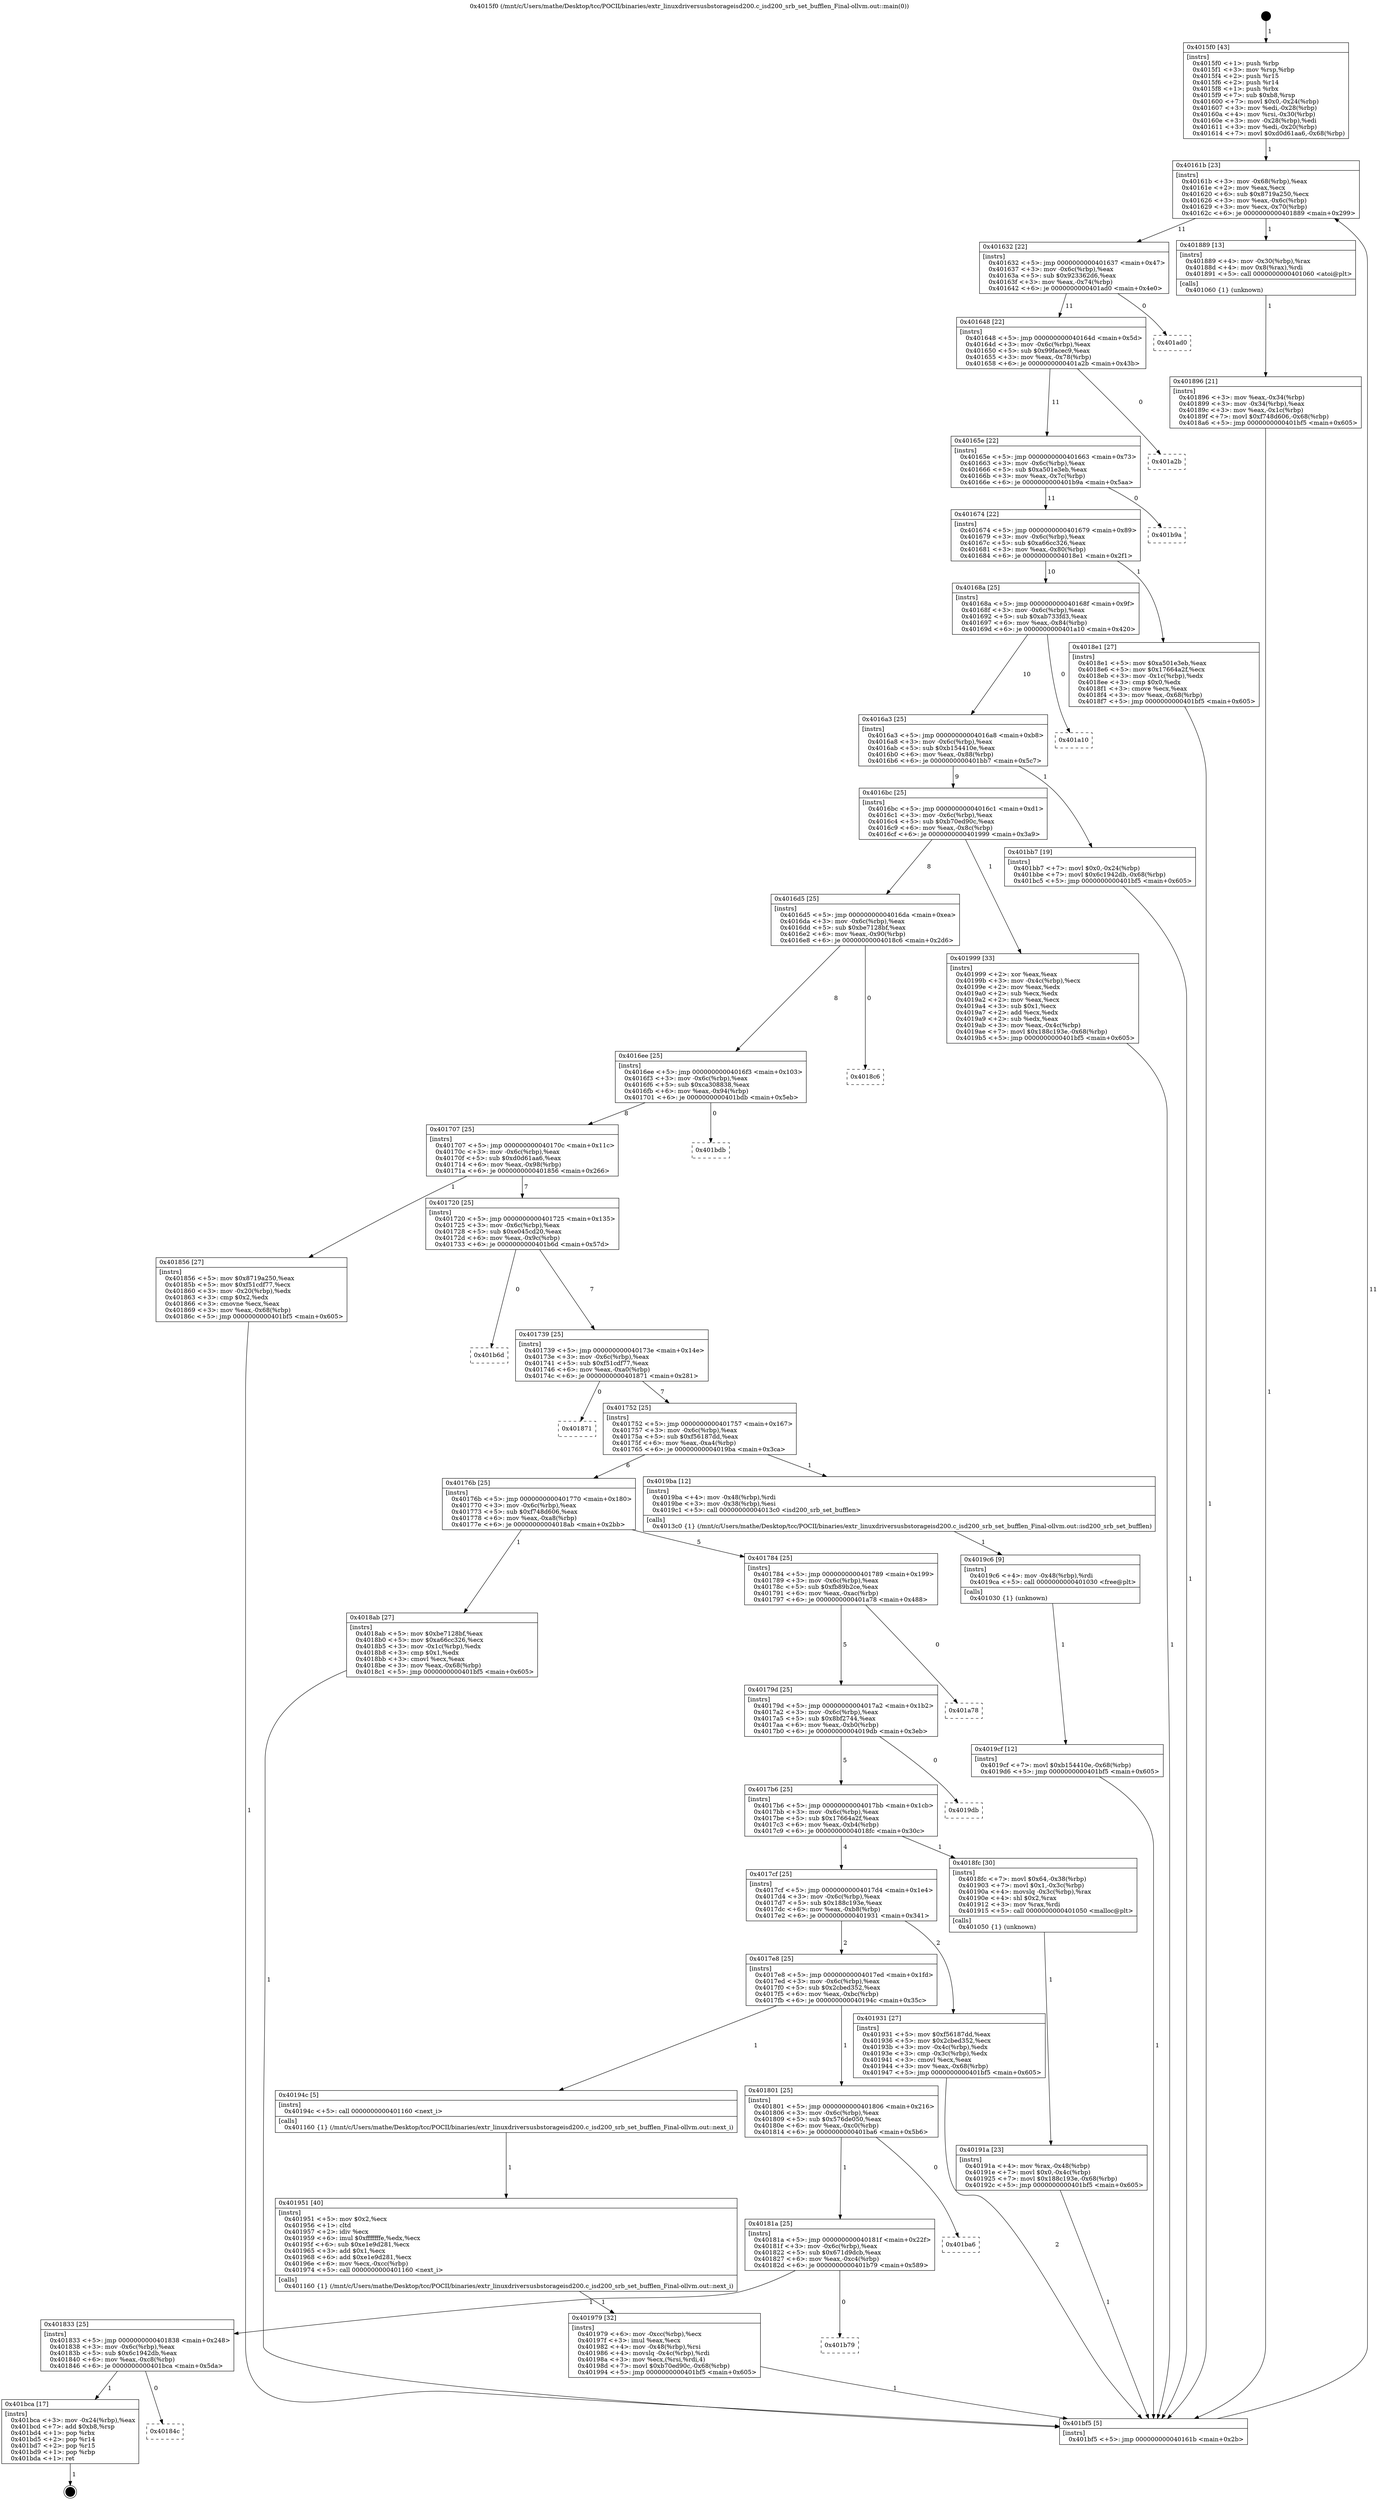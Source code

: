 digraph "0x4015f0" {
  label = "0x4015f0 (/mnt/c/Users/mathe/Desktop/tcc/POCII/binaries/extr_linuxdriversusbstorageisd200.c_isd200_srb_set_bufflen_Final-ollvm.out::main(0))"
  labelloc = "t"
  node[shape=record]

  Entry [label="",width=0.3,height=0.3,shape=circle,fillcolor=black,style=filled]
  "0x40161b" [label="{
     0x40161b [23]\l
     | [instrs]\l
     &nbsp;&nbsp;0x40161b \<+3\>: mov -0x68(%rbp),%eax\l
     &nbsp;&nbsp;0x40161e \<+2\>: mov %eax,%ecx\l
     &nbsp;&nbsp;0x401620 \<+6\>: sub $0x8719a250,%ecx\l
     &nbsp;&nbsp;0x401626 \<+3\>: mov %eax,-0x6c(%rbp)\l
     &nbsp;&nbsp;0x401629 \<+3\>: mov %ecx,-0x70(%rbp)\l
     &nbsp;&nbsp;0x40162c \<+6\>: je 0000000000401889 \<main+0x299\>\l
  }"]
  "0x401889" [label="{
     0x401889 [13]\l
     | [instrs]\l
     &nbsp;&nbsp;0x401889 \<+4\>: mov -0x30(%rbp),%rax\l
     &nbsp;&nbsp;0x40188d \<+4\>: mov 0x8(%rax),%rdi\l
     &nbsp;&nbsp;0x401891 \<+5\>: call 0000000000401060 \<atoi@plt\>\l
     | [calls]\l
     &nbsp;&nbsp;0x401060 \{1\} (unknown)\l
  }"]
  "0x401632" [label="{
     0x401632 [22]\l
     | [instrs]\l
     &nbsp;&nbsp;0x401632 \<+5\>: jmp 0000000000401637 \<main+0x47\>\l
     &nbsp;&nbsp;0x401637 \<+3\>: mov -0x6c(%rbp),%eax\l
     &nbsp;&nbsp;0x40163a \<+5\>: sub $0x923362d6,%eax\l
     &nbsp;&nbsp;0x40163f \<+3\>: mov %eax,-0x74(%rbp)\l
     &nbsp;&nbsp;0x401642 \<+6\>: je 0000000000401ad0 \<main+0x4e0\>\l
  }"]
  Exit [label="",width=0.3,height=0.3,shape=circle,fillcolor=black,style=filled,peripheries=2]
  "0x401ad0" [label="{
     0x401ad0\l
  }", style=dashed]
  "0x401648" [label="{
     0x401648 [22]\l
     | [instrs]\l
     &nbsp;&nbsp;0x401648 \<+5\>: jmp 000000000040164d \<main+0x5d\>\l
     &nbsp;&nbsp;0x40164d \<+3\>: mov -0x6c(%rbp),%eax\l
     &nbsp;&nbsp;0x401650 \<+5\>: sub $0x99facec9,%eax\l
     &nbsp;&nbsp;0x401655 \<+3\>: mov %eax,-0x78(%rbp)\l
     &nbsp;&nbsp;0x401658 \<+6\>: je 0000000000401a2b \<main+0x43b\>\l
  }"]
  "0x40184c" [label="{
     0x40184c\l
  }", style=dashed]
  "0x401a2b" [label="{
     0x401a2b\l
  }", style=dashed]
  "0x40165e" [label="{
     0x40165e [22]\l
     | [instrs]\l
     &nbsp;&nbsp;0x40165e \<+5\>: jmp 0000000000401663 \<main+0x73\>\l
     &nbsp;&nbsp;0x401663 \<+3\>: mov -0x6c(%rbp),%eax\l
     &nbsp;&nbsp;0x401666 \<+5\>: sub $0xa501e3eb,%eax\l
     &nbsp;&nbsp;0x40166b \<+3\>: mov %eax,-0x7c(%rbp)\l
     &nbsp;&nbsp;0x40166e \<+6\>: je 0000000000401b9a \<main+0x5aa\>\l
  }"]
  "0x401bca" [label="{
     0x401bca [17]\l
     | [instrs]\l
     &nbsp;&nbsp;0x401bca \<+3\>: mov -0x24(%rbp),%eax\l
     &nbsp;&nbsp;0x401bcd \<+7\>: add $0xb8,%rsp\l
     &nbsp;&nbsp;0x401bd4 \<+1\>: pop %rbx\l
     &nbsp;&nbsp;0x401bd5 \<+2\>: pop %r14\l
     &nbsp;&nbsp;0x401bd7 \<+2\>: pop %r15\l
     &nbsp;&nbsp;0x401bd9 \<+1\>: pop %rbp\l
     &nbsp;&nbsp;0x401bda \<+1\>: ret\l
  }"]
  "0x401b9a" [label="{
     0x401b9a\l
  }", style=dashed]
  "0x401674" [label="{
     0x401674 [22]\l
     | [instrs]\l
     &nbsp;&nbsp;0x401674 \<+5\>: jmp 0000000000401679 \<main+0x89\>\l
     &nbsp;&nbsp;0x401679 \<+3\>: mov -0x6c(%rbp),%eax\l
     &nbsp;&nbsp;0x40167c \<+5\>: sub $0xa66cc326,%eax\l
     &nbsp;&nbsp;0x401681 \<+3\>: mov %eax,-0x80(%rbp)\l
     &nbsp;&nbsp;0x401684 \<+6\>: je 00000000004018e1 \<main+0x2f1\>\l
  }"]
  "0x401833" [label="{
     0x401833 [25]\l
     | [instrs]\l
     &nbsp;&nbsp;0x401833 \<+5\>: jmp 0000000000401838 \<main+0x248\>\l
     &nbsp;&nbsp;0x401838 \<+3\>: mov -0x6c(%rbp),%eax\l
     &nbsp;&nbsp;0x40183b \<+5\>: sub $0x6c1942db,%eax\l
     &nbsp;&nbsp;0x401840 \<+6\>: mov %eax,-0xc8(%rbp)\l
     &nbsp;&nbsp;0x401846 \<+6\>: je 0000000000401bca \<main+0x5da\>\l
  }"]
  "0x4018e1" [label="{
     0x4018e1 [27]\l
     | [instrs]\l
     &nbsp;&nbsp;0x4018e1 \<+5\>: mov $0xa501e3eb,%eax\l
     &nbsp;&nbsp;0x4018e6 \<+5\>: mov $0x17664a2f,%ecx\l
     &nbsp;&nbsp;0x4018eb \<+3\>: mov -0x1c(%rbp),%edx\l
     &nbsp;&nbsp;0x4018ee \<+3\>: cmp $0x0,%edx\l
     &nbsp;&nbsp;0x4018f1 \<+3\>: cmove %ecx,%eax\l
     &nbsp;&nbsp;0x4018f4 \<+3\>: mov %eax,-0x68(%rbp)\l
     &nbsp;&nbsp;0x4018f7 \<+5\>: jmp 0000000000401bf5 \<main+0x605\>\l
  }"]
  "0x40168a" [label="{
     0x40168a [25]\l
     | [instrs]\l
     &nbsp;&nbsp;0x40168a \<+5\>: jmp 000000000040168f \<main+0x9f\>\l
     &nbsp;&nbsp;0x40168f \<+3\>: mov -0x6c(%rbp),%eax\l
     &nbsp;&nbsp;0x401692 \<+5\>: sub $0xab733fd3,%eax\l
     &nbsp;&nbsp;0x401697 \<+6\>: mov %eax,-0x84(%rbp)\l
     &nbsp;&nbsp;0x40169d \<+6\>: je 0000000000401a10 \<main+0x420\>\l
  }"]
  "0x401b79" [label="{
     0x401b79\l
  }", style=dashed]
  "0x401a10" [label="{
     0x401a10\l
  }", style=dashed]
  "0x4016a3" [label="{
     0x4016a3 [25]\l
     | [instrs]\l
     &nbsp;&nbsp;0x4016a3 \<+5\>: jmp 00000000004016a8 \<main+0xb8\>\l
     &nbsp;&nbsp;0x4016a8 \<+3\>: mov -0x6c(%rbp),%eax\l
     &nbsp;&nbsp;0x4016ab \<+5\>: sub $0xb154410e,%eax\l
     &nbsp;&nbsp;0x4016b0 \<+6\>: mov %eax,-0x88(%rbp)\l
     &nbsp;&nbsp;0x4016b6 \<+6\>: je 0000000000401bb7 \<main+0x5c7\>\l
  }"]
  "0x40181a" [label="{
     0x40181a [25]\l
     | [instrs]\l
     &nbsp;&nbsp;0x40181a \<+5\>: jmp 000000000040181f \<main+0x22f\>\l
     &nbsp;&nbsp;0x40181f \<+3\>: mov -0x6c(%rbp),%eax\l
     &nbsp;&nbsp;0x401822 \<+5\>: sub $0x671d9dcb,%eax\l
     &nbsp;&nbsp;0x401827 \<+6\>: mov %eax,-0xc4(%rbp)\l
     &nbsp;&nbsp;0x40182d \<+6\>: je 0000000000401b79 \<main+0x589\>\l
  }"]
  "0x401bb7" [label="{
     0x401bb7 [19]\l
     | [instrs]\l
     &nbsp;&nbsp;0x401bb7 \<+7\>: movl $0x0,-0x24(%rbp)\l
     &nbsp;&nbsp;0x401bbe \<+7\>: movl $0x6c1942db,-0x68(%rbp)\l
     &nbsp;&nbsp;0x401bc5 \<+5\>: jmp 0000000000401bf5 \<main+0x605\>\l
  }"]
  "0x4016bc" [label="{
     0x4016bc [25]\l
     | [instrs]\l
     &nbsp;&nbsp;0x4016bc \<+5\>: jmp 00000000004016c1 \<main+0xd1\>\l
     &nbsp;&nbsp;0x4016c1 \<+3\>: mov -0x6c(%rbp),%eax\l
     &nbsp;&nbsp;0x4016c4 \<+5\>: sub $0xb70ed90c,%eax\l
     &nbsp;&nbsp;0x4016c9 \<+6\>: mov %eax,-0x8c(%rbp)\l
     &nbsp;&nbsp;0x4016cf \<+6\>: je 0000000000401999 \<main+0x3a9\>\l
  }"]
  "0x401ba6" [label="{
     0x401ba6\l
  }", style=dashed]
  "0x401999" [label="{
     0x401999 [33]\l
     | [instrs]\l
     &nbsp;&nbsp;0x401999 \<+2\>: xor %eax,%eax\l
     &nbsp;&nbsp;0x40199b \<+3\>: mov -0x4c(%rbp),%ecx\l
     &nbsp;&nbsp;0x40199e \<+2\>: mov %eax,%edx\l
     &nbsp;&nbsp;0x4019a0 \<+2\>: sub %ecx,%edx\l
     &nbsp;&nbsp;0x4019a2 \<+2\>: mov %eax,%ecx\l
     &nbsp;&nbsp;0x4019a4 \<+3\>: sub $0x1,%ecx\l
     &nbsp;&nbsp;0x4019a7 \<+2\>: add %ecx,%edx\l
     &nbsp;&nbsp;0x4019a9 \<+2\>: sub %edx,%eax\l
     &nbsp;&nbsp;0x4019ab \<+3\>: mov %eax,-0x4c(%rbp)\l
     &nbsp;&nbsp;0x4019ae \<+7\>: movl $0x188c193e,-0x68(%rbp)\l
     &nbsp;&nbsp;0x4019b5 \<+5\>: jmp 0000000000401bf5 \<main+0x605\>\l
  }"]
  "0x4016d5" [label="{
     0x4016d5 [25]\l
     | [instrs]\l
     &nbsp;&nbsp;0x4016d5 \<+5\>: jmp 00000000004016da \<main+0xea\>\l
     &nbsp;&nbsp;0x4016da \<+3\>: mov -0x6c(%rbp),%eax\l
     &nbsp;&nbsp;0x4016dd \<+5\>: sub $0xbe7128bf,%eax\l
     &nbsp;&nbsp;0x4016e2 \<+6\>: mov %eax,-0x90(%rbp)\l
     &nbsp;&nbsp;0x4016e8 \<+6\>: je 00000000004018c6 \<main+0x2d6\>\l
  }"]
  "0x4019cf" [label="{
     0x4019cf [12]\l
     | [instrs]\l
     &nbsp;&nbsp;0x4019cf \<+7\>: movl $0xb154410e,-0x68(%rbp)\l
     &nbsp;&nbsp;0x4019d6 \<+5\>: jmp 0000000000401bf5 \<main+0x605\>\l
  }"]
  "0x4018c6" [label="{
     0x4018c6\l
  }", style=dashed]
  "0x4016ee" [label="{
     0x4016ee [25]\l
     | [instrs]\l
     &nbsp;&nbsp;0x4016ee \<+5\>: jmp 00000000004016f3 \<main+0x103\>\l
     &nbsp;&nbsp;0x4016f3 \<+3\>: mov -0x6c(%rbp),%eax\l
     &nbsp;&nbsp;0x4016f6 \<+5\>: sub $0xca308838,%eax\l
     &nbsp;&nbsp;0x4016fb \<+6\>: mov %eax,-0x94(%rbp)\l
     &nbsp;&nbsp;0x401701 \<+6\>: je 0000000000401bdb \<main+0x5eb\>\l
  }"]
  "0x4019c6" [label="{
     0x4019c6 [9]\l
     | [instrs]\l
     &nbsp;&nbsp;0x4019c6 \<+4\>: mov -0x48(%rbp),%rdi\l
     &nbsp;&nbsp;0x4019ca \<+5\>: call 0000000000401030 \<free@plt\>\l
     | [calls]\l
     &nbsp;&nbsp;0x401030 \{1\} (unknown)\l
  }"]
  "0x401bdb" [label="{
     0x401bdb\l
  }", style=dashed]
  "0x401707" [label="{
     0x401707 [25]\l
     | [instrs]\l
     &nbsp;&nbsp;0x401707 \<+5\>: jmp 000000000040170c \<main+0x11c\>\l
     &nbsp;&nbsp;0x40170c \<+3\>: mov -0x6c(%rbp),%eax\l
     &nbsp;&nbsp;0x40170f \<+5\>: sub $0xd0d61aa6,%eax\l
     &nbsp;&nbsp;0x401714 \<+6\>: mov %eax,-0x98(%rbp)\l
     &nbsp;&nbsp;0x40171a \<+6\>: je 0000000000401856 \<main+0x266\>\l
  }"]
  "0x401979" [label="{
     0x401979 [32]\l
     | [instrs]\l
     &nbsp;&nbsp;0x401979 \<+6\>: mov -0xcc(%rbp),%ecx\l
     &nbsp;&nbsp;0x40197f \<+3\>: imul %eax,%ecx\l
     &nbsp;&nbsp;0x401982 \<+4\>: mov -0x48(%rbp),%rsi\l
     &nbsp;&nbsp;0x401986 \<+4\>: movslq -0x4c(%rbp),%rdi\l
     &nbsp;&nbsp;0x40198a \<+3\>: mov %ecx,(%rsi,%rdi,4)\l
     &nbsp;&nbsp;0x40198d \<+7\>: movl $0xb70ed90c,-0x68(%rbp)\l
     &nbsp;&nbsp;0x401994 \<+5\>: jmp 0000000000401bf5 \<main+0x605\>\l
  }"]
  "0x401856" [label="{
     0x401856 [27]\l
     | [instrs]\l
     &nbsp;&nbsp;0x401856 \<+5\>: mov $0x8719a250,%eax\l
     &nbsp;&nbsp;0x40185b \<+5\>: mov $0xf51cdf77,%ecx\l
     &nbsp;&nbsp;0x401860 \<+3\>: mov -0x20(%rbp),%edx\l
     &nbsp;&nbsp;0x401863 \<+3\>: cmp $0x2,%edx\l
     &nbsp;&nbsp;0x401866 \<+3\>: cmovne %ecx,%eax\l
     &nbsp;&nbsp;0x401869 \<+3\>: mov %eax,-0x68(%rbp)\l
     &nbsp;&nbsp;0x40186c \<+5\>: jmp 0000000000401bf5 \<main+0x605\>\l
  }"]
  "0x401720" [label="{
     0x401720 [25]\l
     | [instrs]\l
     &nbsp;&nbsp;0x401720 \<+5\>: jmp 0000000000401725 \<main+0x135\>\l
     &nbsp;&nbsp;0x401725 \<+3\>: mov -0x6c(%rbp),%eax\l
     &nbsp;&nbsp;0x401728 \<+5\>: sub $0xe045cd20,%eax\l
     &nbsp;&nbsp;0x40172d \<+6\>: mov %eax,-0x9c(%rbp)\l
     &nbsp;&nbsp;0x401733 \<+6\>: je 0000000000401b6d \<main+0x57d\>\l
  }"]
  "0x401bf5" [label="{
     0x401bf5 [5]\l
     | [instrs]\l
     &nbsp;&nbsp;0x401bf5 \<+5\>: jmp 000000000040161b \<main+0x2b\>\l
  }"]
  "0x4015f0" [label="{
     0x4015f0 [43]\l
     | [instrs]\l
     &nbsp;&nbsp;0x4015f0 \<+1\>: push %rbp\l
     &nbsp;&nbsp;0x4015f1 \<+3\>: mov %rsp,%rbp\l
     &nbsp;&nbsp;0x4015f4 \<+2\>: push %r15\l
     &nbsp;&nbsp;0x4015f6 \<+2\>: push %r14\l
     &nbsp;&nbsp;0x4015f8 \<+1\>: push %rbx\l
     &nbsp;&nbsp;0x4015f9 \<+7\>: sub $0xb8,%rsp\l
     &nbsp;&nbsp;0x401600 \<+7\>: movl $0x0,-0x24(%rbp)\l
     &nbsp;&nbsp;0x401607 \<+3\>: mov %edi,-0x28(%rbp)\l
     &nbsp;&nbsp;0x40160a \<+4\>: mov %rsi,-0x30(%rbp)\l
     &nbsp;&nbsp;0x40160e \<+3\>: mov -0x28(%rbp),%edi\l
     &nbsp;&nbsp;0x401611 \<+3\>: mov %edi,-0x20(%rbp)\l
     &nbsp;&nbsp;0x401614 \<+7\>: movl $0xd0d61aa6,-0x68(%rbp)\l
  }"]
  "0x401896" [label="{
     0x401896 [21]\l
     | [instrs]\l
     &nbsp;&nbsp;0x401896 \<+3\>: mov %eax,-0x34(%rbp)\l
     &nbsp;&nbsp;0x401899 \<+3\>: mov -0x34(%rbp),%eax\l
     &nbsp;&nbsp;0x40189c \<+3\>: mov %eax,-0x1c(%rbp)\l
     &nbsp;&nbsp;0x40189f \<+7\>: movl $0xf748d606,-0x68(%rbp)\l
     &nbsp;&nbsp;0x4018a6 \<+5\>: jmp 0000000000401bf5 \<main+0x605\>\l
  }"]
  "0x401951" [label="{
     0x401951 [40]\l
     | [instrs]\l
     &nbsp;&nbsp;0x401951 \<+5\>: mov $0x2,%ecx\l
     &nbsp;&nbsp;0x401956 \<+1\>: cltd\l
     &nbsp;&nbsp;0x401957 \<+2\>: idiv %ecx\l
     &nbsp;&nbsp;0x401959 \<+6\>: imul $0xfffffffe,%edx,%ecx\l
     &nbsp;&nbsp;0x40195f \<+6\>: sub $0xe1e9d281,%ecx\l
     &nbsp;&nbsp;0x401965 \<+3\>: add $0x1,%ecx\l
     &nbsp;&nbsp;0x401968 \<+6\>: add $0xe1e9d281,%ecx\l
     &nbsp;&nbsp;0x40196e \<+6\>: mov %ecx,-0xcc(%rbp)\l
     &nbsp;&nbsp;0x401974 \<+5\>: call 0000000000401160 \<next_i\>\l
     | [calls]\l
     &nbsp;&nbsp;0x401160 \{1\} (/mnt/c/Users/mathe/Desktop/tcc/POCII/binaries/extr_linuxdriversusbstorageisd200.c_isd200_srb_set_bufflen_Final-ollvm.out::next_i)\l
  }"]
  "0x401b6d" [label="{
     0x401b6d\l
  }", style=dashed]
  "0x401739" [label="{
     0x401739 [25]\l
     | [instrs]\l
     &nbsp;&nbsp;0x401739 \<+5\>: jmp 000000000040173e \<main+0x14e\>\l
     &nbsp;&nbsp;0x40173e \<+3\>: mov -0x6c(%rbp),%eax\l
     &nbsp;&nbsp;0x401741 \<+5\>: sub $0xf51cdf77,%eax\l
     &nbsp;&nbsp;0x401746 \<+6\>: mov %eax,-0xa0(%rbp)\l
     &nbsp;&nbsp;0x40174c \<+6\>: je 0000000000401871 \<main+0x281\>\l
  }"]
  "0x401801" [label="{
     0x401801 [25]\l
     | [instrs]\l
     &nbsp;&nbsp;0x401801 \<+5\>: jmp 0000000000401806 \<main+0x216\>\l
     &nbsp;&nbsp;0x401806 \<+3\>: mov -0x6c(%rbp),%eax\l
     &nbsp;&nbsp;0x401809 \<+5\>: sub $0x576de050,%eax\l
     &nbsp;&nbsp;0x40180e \<+6\>: mov %eax,-0xc0(%rbp)\l
     &nbsp;&nbsp;0x401814 \<+6\>: je 0000000000401ba6 \<main+0x5b6\>\l
  }"]
  "0x401871" [label="{
     0x401871\l
  }", style=dashed]
  "0x401752" [label="{
     0x401752 [25]\l
     | [instrs]\l
     &nbsp;&nbsp;0x401752 \<+5\>: jmp 0000000000401757 \<main+0x167\>\l
     &nbsp;&nbsp;0x401757 \<+3\>: mov -0x6c(%rbp),%eax\l
     &nbsp;&nbsp;0x40175a \<+5\>: sub $0xf56187dd,%eax\l
     &nbsp;&nbsp;0x40175f \<+6\>: mov %eax,-0xa4(%rbp)\l
     &nbsp;&nbsp;0x401765 \<+6\>: je 00000000004019ba \<main+0x3ca\>\l
  }"]
  "0x40194c" [label="{
     0x40194c [5]\l
     | [instrs]\l
     &nbsp;&nbsp;0x40194c \<+5\>: call 0000000000401160 \<next_i\>\l
     | [calls]\l
     &nbsp;&nbsp;0x401160 \{1\} (/mnt/c/Users/mathe/Desktop/tcc/POCII/binaries/extr_linuxdriversusbstorageisd200.c_isd200_srb_set_bufflen_Final-ollvm.out::next_i)\l
  }"]
  "0x4019ba" [label="{
     0x4019ba [12]\l
     | [instrs]\l
     &nbsp;&nbsp;0x4019ba \<+4\>: mov -0x48(%rbp),%rdi\l
     &nbsp;&nbsp;0x4019be \<+3\>: mov -0x38(%rbp),%esi\l
     &nbsp;&nbsp;0x4019c1 \<+5\>: call 00000000004013c0 \<isd200_srb_set_bufflen\>\l
     | [calls]\l
     &nbsp;&nbsp;0x4013c0 \{1\} (/mnt/c/Users/mathe/Desktop/tcc/POCII/binaries/extr_linuxdriversusbstorageisd200.c_isd200_srb_set_bufflen_Final-ollvm.out::isd200_srb_set_bufflen)\l
  }"]
  "0x40176b" [label="{
     0x40176b [25]\l
     | [instrs]\l
     &nbsp;&nbsp;0x40176b \<+5\>: jmp 0000000000401770 \<main+0x180\>\l
     &nbsp;&nbsp;0x401770 \<+3\>: mov -0x6c(%rbp),%eax\l
     &nbsp;&nbsp;0x401773 \<+5\>: sub $0xf748d606,%eax\l
     &nbsp;&nbsp;0x401778 \<+6\>: mov %eax,-0xa8(%rbp)\l
     &nbsp;&nbsp;0x40177e \<+6\>: je 00000000004018ab \<main+0x2bb\>\l
  }"]
  "0x4017e8" [label="{
     0x4017e8 [25]\l
     | [instrs]\l
     &nbsp;&nbsp;0x4017e8 \<+5\>: jmp 00000000004017ed \<main+0x1fd\>\l
     &nbsp;&nbsp;0x4017ed \<+3\>: mov -0x6c(%rbp),%eax\l
     &nbsp;&nbsp;0x4017f0 \<+5\>: sub $0x2cbed352,%eax\l
     &nbsp;&nbsp;0x4017f5 \<+6\>: mov %eax,-0xbc(%rbp)\l
     &nbsp;&nbsp;0x4017fb \<+6\>: je 000000000040194c \<main+0x35c\>\l
  }"]
  "0x4018ab" [label="{
     0x4018ab [27]\l
     | [instrs]\l
     &nbsp;&nbsp;0x4018ab \<+5\>: mov $0xbe7128bf,%eax\l
     &nbsp;&nbsp;0x4018b0 \<+5\>: mov $0xa66cc326,%ecx\l
     &nbsp;&nbsp;0x4018b5 \<+3\>: mov -0x1c(%rbp),%edx\l
     &nbsp;&nbsp;0x4018b8 \<+3\>: cmp $0x1,%edx\l
     &nbsp;&nbsp;0x4018bb \<+3\>: cmovl %ecx,%eax\l
     &nbsp;&nbsp;0x4018be \<+3\>: mov %eax,-0x68(%rbp)\l
     &nbsp;&nbsp;0x4018c1 \<+5\>: jmp 0000000000401bf5 \<main+0x605\>\l
  }"]
  "0x401784" [label="{
     0x401784 [25]\l
     | [instrs]\l
     &nbsp;&nbsp;0x401784 \<+5\>: jmp 0000000000401789 \<main+0x199\>\l
     &nbsp;&nbsp;0x401789 \<+3\>: mov -0x6c(%rbp),%eax\l
     &nbsp;&nbsp;0x40178c \<+5\>: sub $0xfb89b2ce,%eax\l
     &nbsp;&nbsp;0x401791 \<+6\>: mov %eax,-0xac(%rbp)\l
     &nbsp;&nbsp;0x401797 \<+6\>: je 0000000000401a78 \<main+0x488\>\l
  }"]
  "0x401931" [label="{
     0x401931 [27]\l
     | [instrs]\l
     &nbsp;&nbsp;0x401931 \<+5\>: mov $0xf56187dd,%eax\l
     &nbsp;&nbsp;0x401936 \<+5\>: mov $0x2cbed352,%ecx\l
     &nbsp;&nbsp;0x40193b \<+3\>: mov -0x4c(%rbp),%edx\l
     &nbsp;&nbsp;0x40193e \<+3\>: cmp -0x3c(%rbp),%edx\l
     &nbsp;&nbsp;0x401941 \<+3\>: cmovl %ecx,%eax\l
     &nbsp;&nbsp;0x401944 \<+3\>: mov %eax,-0x68(%rbp)\l
     &nbsp;&nbsp;0x401947 \<+5\>: jmp 0000000000401bf5 \<main+0x605\>\l
  }"]
  "0x401a78" [label="{
     0x401a78\l
  }", style=dashed]
  "0x40179d" [label="{
     0x40179d [25]\l
     | [instrs]\l
     &nbsp;&nbsp;0x40179d \<+5\>: jmp 00000000004017a2 \<main+0x1b2\>\l
     &nbsp;&nbsp;0x4017a2 \<+3\>: mov -0x6c(%rbp),%eax\l
     &nbsp;&nbsp;0x4017a5 \<+5\>: sub $0x8bf2744,%eax\l
     &nbsp;&nbsp;0x4017aa \<+6\>: mov %eax,-0xb0(%rbp)\l
     &nbsp;&nbsp;0x4017b0 \<+6\>: je 00000000004019db \<main+0x3eb\>\l
  }"]
  "0x40191a" [label="{
     0x40191a [23]\l
     | [instrs]\l
     &nbsp;&nbsp;0x40191a \<+4\>: mov %rax,-0x48(%rbp)\l
     &nbsp;&nbsp;0x40191e \<+7\>: movl $0x0,-0x4c(%rbp)\l
     &nbsp;&nbsp;0x401925 \<+7\>: movl $0x188c193e,-0x68(%rbp)\l
     &nbsp;&nbsp;0x40192c \<+5\>: jmp 0000000000401bf5 \<main+0x605\>\l
  }"]
  "0x4019db" [label="{
     0x4019db\l
  }", style=dashed]
  "0x4017b6" [label="{
     0x4017b6 [25]\l
     | [instrs]\l
     &nbsp;&nbsp;0x4017b6 \<+5\>: jmp 00000000004017bb \<main+0x1cb\>\l
     &nbsp;&nbsp;0x4017bb \<+3\>: mov -0x6c(%rbp),%eax\l
     &nbsp;&nbsp;0x4017be \<+5\>: sub $0x17664a2f,%eax\l
     &nbsp;&nbsp;0x4017c3 \<+6\>: mov %eax,-0xb4(%rbp)\l
     &nbsp;&nbsp;0x4017c9 \<+6\>: je 00000000004018fc \<main+0x30c\>\l
  }"]
  "0x4017cf" [label="{
     0x4017cf [25]\l
     | [instrs]\l
     &nbsp;&nbsp;0x4017cf \<+5\>: jmp 00000000004017d4 \<main+0x1e4\>\l
     &nbsp;&nbsp;0x4017d4 \<+3\>: mov -0x6c(%rbp),%eax\l
     &nbsp;&nbsp;0x4017d7 \<+5\>: sub $0x188c193e,%eax\l
     &nbsp;&nbsp;0x4017dc \<+6\>: mov %eax,-0xb8(%rbp)\l
     &nbsp;&nbsp;0x4017e2 \<+6\>: je 0000000000401931 \<main+0x341\>\l
  }"]
  "0x4018fc" [label="{
     0x4018fc [30]\l
     | [instrs]\l
     &nbsp;&nbsp;0x4018fc \<+7\>: movl $0x64,-0x38(%rbp)\l
     &nbsp;&nbsp;0x401903 \<+7\>: movl $0x1,-0x3c(%rbp)\l
     &nbsp;&nbsp;0x40190a \<+4\>: movslq -0x3c(%rbp),%rax\l
     &nbsp;&nbsp;0x40190e \<+4\>: shl $0x2,%rax\l
     &nbsp;&nbsp;0x401912 \<+3\>: mov %rax,%rdi\l
     &nbsp;&nbsp;0x401915 \<+5\>: call 0000000000401050 \<malloc@plt\>\l
     | [calls]\l
     &nbsp;&nbsp;0x401050 \{1\} (unknown)\l
  }"]
  Entry -> "0x4015f0" [label=" 1"]
  "0x40161b" -> "0x401889" [label=" 1"]
  "0x40161b" -> "0x401632" [label=" 11"]
  "0x401bca" -> Exit [label=" 1"]
  "0x401632" -> "0x401ad0" [label=" 0"]
  "0x401632" -> "0x401648" [label=" 11"]
  "0x401833" -> "0x40184c" [label=" 0"]
  "0x401648" -> "0x401a2b" [label=" 0"]
  "0x401648" -> "0x40165e" [label=" 11"]
  "0x401833" -> "0x401bca" [label=" 1"]
  "0x40165e" -> "0x401b9a" [label=" 0"]
  "0x40165e" -> "0x401674" [label=" 11"]
  "0x40181a" -> "0x401833" [label=" 1"]
  "0x401674" -> "0x4018e1" [label=" 1"]
  "0x401674" -> "0x40168a" [label=" 10"]
  "0x40181a" -> "0x401b79" [label=" 0"]
  "0x40168a" -> "0x401a10" [label=" 0"]
  "0x40168a" -> "0x4016a3" [label=" 10"]
  "0x401801" -> "0x40181a" [label=" 1"]
  "0x4016a3" -> "0x401bb7" [label=" 1"]
  "0x4016a3" -> "0x4016bc" [label=" 9"]
  "0x401801" -> "0x401ba6" [label=" 0"]
  "0x4016bc" -> "0x401999" [label=" 1"]
  "0x4016bc" -> "0x4016d5" [label=" 8"]
  "0x401bb7" -> "0x401bf5" [label=" 1"]
  "0x4016d5" -> "0x4018c6" [label=" 0"]
  "0x4016d5" -> "0x4016ee" [label=" 8"]
  "0x4019cf" -> "0x401bf5" [label=" 1"]
  "0x4016ee" -> "0x401bdb" [label=" 0"]
  "0x4016ee" -> "0x401707" [label=" 8"]
  "0x4019c6" -> "0x4019cf" [label=" 1"]
  "0x401707" -> "0x401856" [label=" 1"]
  "0x401707" -> "0x401720" [label=" 7"]
  "0x401856" -> "0x401bf5" [label=" 1"]
  "0x4015f0" -> "0x40161b" [label=" 1"]
  "0x401bf5" -> "0x40161b" [label=" 11"]
  "0x401889" -> "0x401896" [label=" 1"]
  "0x401896" -> "0x401bf5" [label=" 1"]
  "0x4019ba" -> "0x4019c6" [label=" 1"]
  "0x401720" -> "0x401b6d" [label=" 0"]
  "0x401720" -> "0x401739" [label=" 7"]
  "0x401999" -> "0x401bf5" [label=" 1"]
  "0x401739" -> "0x401871" [label=" 0"]
  "0x401739" -> "0x401752" [label=" 7"]
  "0x401979" -> "0x401bf5" [label=" 1"]
  "0x401752" -> "0x4019ba" [label=" 1"]
  "0x401752" -> "0x40176b" [label=" 6"]
  "0x401951" -> "0x401979" [label=" 1"]
  "0x40176b" -> "0x4018ab" [label=" 1"]
  "0x40176b" -> "0x401784" [label=" 5"]
  "0x4018ab" -> "0x401bf5" [label=" 1"]
  "0x4018e1" -> "0x401bf5" [label=" 1"]
  "0x4017e8" -> "0x401801" [label=" 1"]
  "0x401784" -> "0x401a78" [label=" 0"]
  "0x401784" -> "0x40179d" [label=" 5"]
  "0x4017e8" -> "0x40194c" [label=" 1"]
  "0x40179d" -> "0x4019db" [label=" 0"]
  "0x40179d" -> "0x4017b6" [label=" 5"]
  "0x401931" -> "0x401bf5" [label=" 2"]
  "0x4017b6" -> "0x4018fc" [label=" 1"]
  "0x4017b6" -> "0x4017cf" [label=" 4"]
  "0x4018fc" -> "0x40191a" [label=" 1"]
  "0x40191a" -> "0x401bf5" [label=" 1"]
  "0x40194c" -> "0x401951" [label=" 1"]
  "0x4017cf" -> "0x401931" [label=" 2"]
  "0x4017cf" -> "0x4017e8" [label=" 2"]
}
